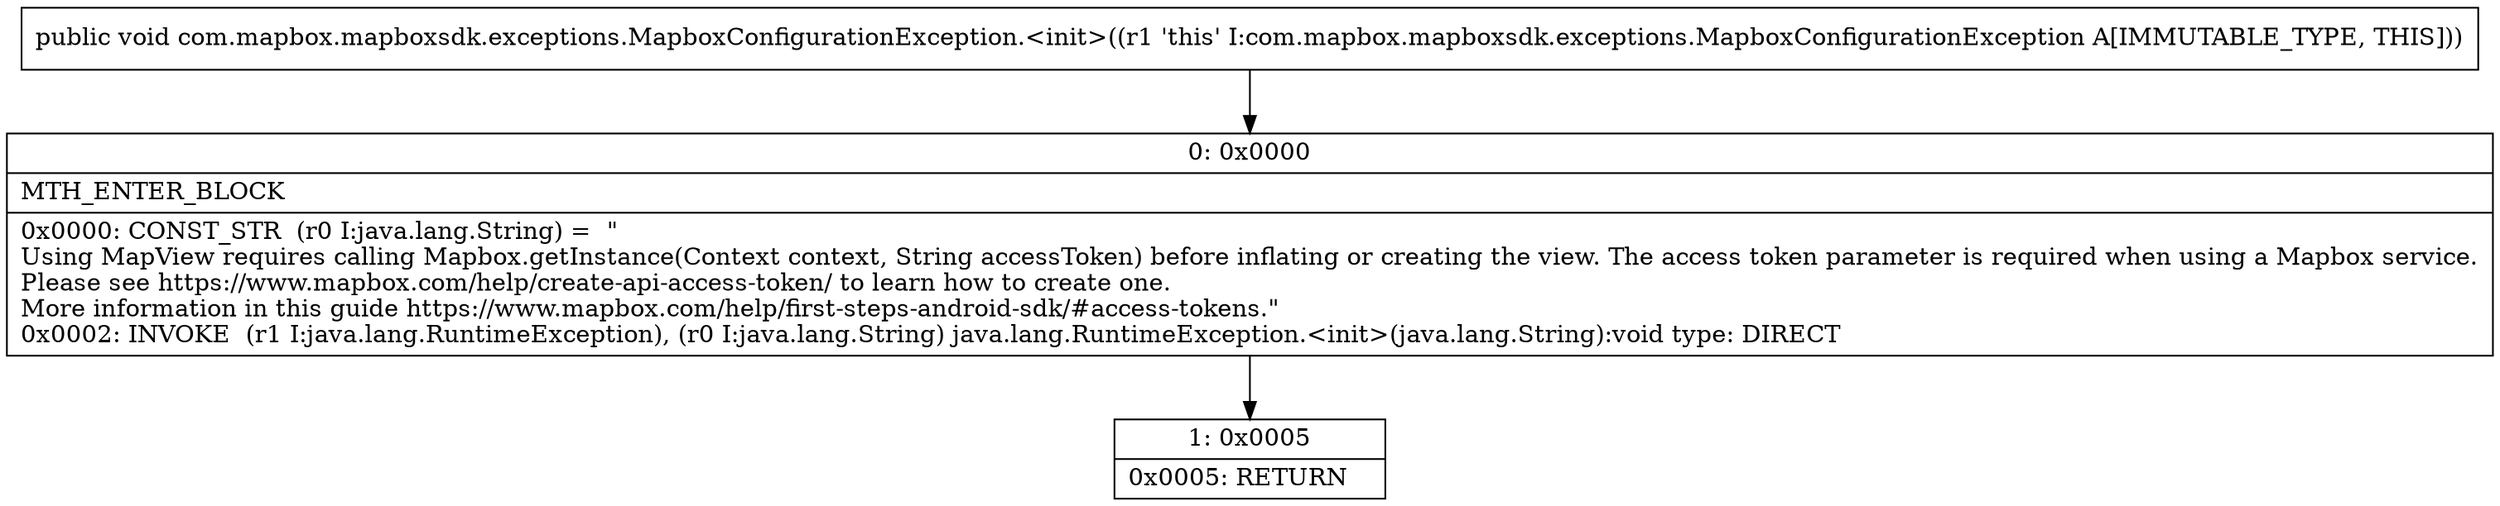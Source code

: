 digraph "CFG forcom.mapbox.mapboxsdk.exceptions.MapboxConfigurationException.\<init\>()V" {
Node_0 [shape=record,label="{0\:\ 0x0000|MTH_ENTER_BLOCK\l|0x0000: CONST_STR  (r0 I:java.lang.String) =  \"\lUsing MapView requires calling Mapbox.getInstance(Context context, String accessToken) before inflating or creating the view. The access token parameter is required when using a Mapbox service.\lPlease see https:\/\/www.mapbox.com\/help\/create\-api\-access\-token\/ to learn how to create one.\lMore information in this guide https:\/\/www.mapbox.com\/help\/first\-steps\-android\-sdk\/#access\-tokens.\" \l0x0002: INVOKE  (r1 I:java.lang.RuntimeException), (r0 I:java.lang.String) java.lang.RuntimeException.\<init\>(java.lang.String):void type: DIRECT \l}"];
Node_1 [shape=record,label="{1\:\ 0x0005|0x0005: RETURN   \l}"];
MethodNode[shape=record,label="{public void com.mapbox.mapboxsdk.exceptions.MapboxConfigurationException.\<init\>((r1 'this' I:com.mapbox.mapboxsdk.exceptions.MapboxConfigurationException A[IMMUTABLE_TYPE, THIS])) }"];
MethodNode -> Node_0;
Node_0 -> Node_1;
}

